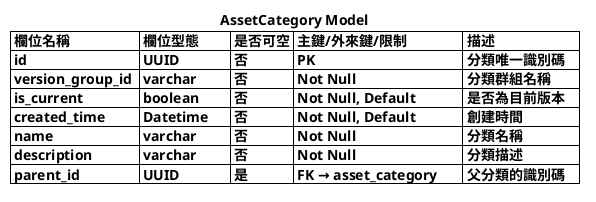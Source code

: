 @startuml
title
  AssetCategory Model
  |= 欄位名稱           |= 欄位型態      |= 是否可空 | 主鍵/外來鍵/限制           |= 描述             |
  | id                | UUID          | 否       | PK                        | 分類唯一識別碼    |
  | version_group_id  | varchar       | 否       | Not Null                  | 分類群組名稱      |
  | is_current        | boolean       | 否       | Not Null, Default         | 是否為目前版本    |
  | created_time      | Datetime      | 否       | Not Null, Default         | 創建時間          |
  | name              | varchar       | 否       | Not Null                  | 分類名稱          |
  | description       | varchar       | 否       | Not Null                  | 分類描述          |
  | parent_id         | UUID          | 是       | FK → asset_category       | 父分類的識別碼    |
end title
@enduml
